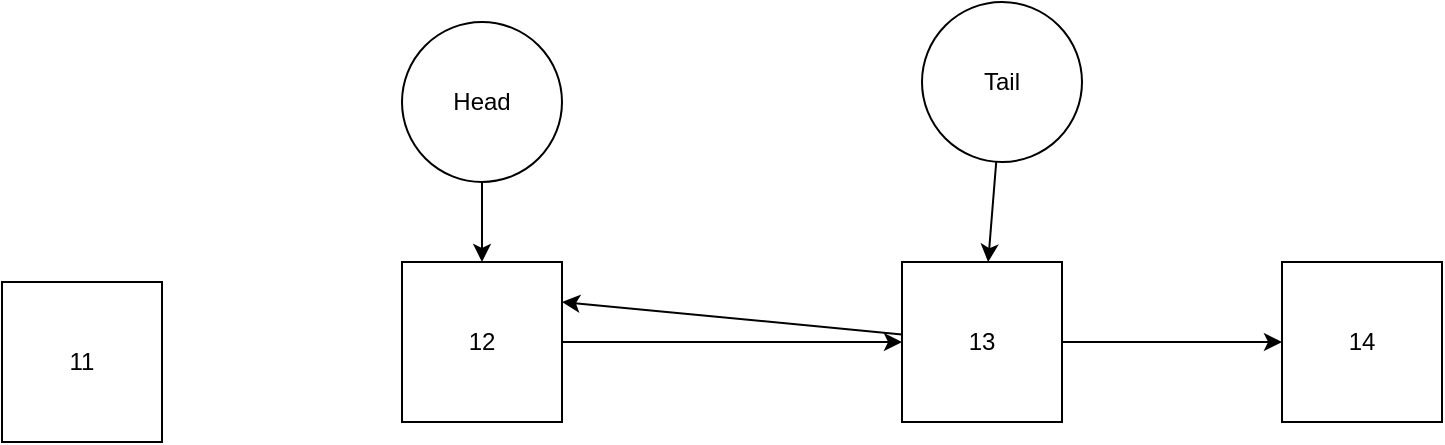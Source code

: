 <mxfile>
    <diagram id="3ij8NrVlVg8vlNXXfXRj" name="Page-1">
        <mxGraphModel dx="791" dy="724" grid="1" gridSize="10" guides="1" tooltips="1" connect="1" arrows="1" fold="1" page="1" pageScale="1" pageWidth="850" pageHeight="1100" math="0" shadow="0">
            <root>
                <mxCell id="0"/>
                <mxCell id="1" parent="0"/>
                <mxCell id="17" style="edgeStyle=none;html=1;" edge="1" parent="1" source="3" target="16">
                    <mxGeometry relative="1" as="geometry"/>
                </mxCell>
                <mxCell id="3" value="12" style="whiteSpace=wrap;html=1;aspect=fixed;" vertex="1" parent="1">
                    <mxGeometry x="280" y="220" width="80" height="80" as="geometry"/>
                </mxCell>
                <mxCell id="35" value="" style="edgeStyle=none;html=1;" edge="1" parent="1" source="11" target="3">
                    <mxGeometry relative="1" as="geometry"/>
                </mxCell>
                <mxCell id="11" value="Head" style="ellipse;whiteSpace=wrap;html=1;aspect=fixed;" vertex="1" parent="1">
                    <mxGeometry x="280" y="100" width="80" height="80" as="geometry"/>
                </mxCell>
                <mxCell id="18" style="edgeStyle=none;html=1;entryX=1;entryY=0.25;entryDx=0;entryDy=0;" edge="1" parent="1" source="16" target="3">
                    <mxGeometry relative="1" as="geometry"/>
                </mxCell>
                <mxCell id="25" style="edgeStyle=none;html=1;" edge="1" parent="1" source="16" target="24">
                    <mxGeometry relative="1" as="geometry"/>
                </mxCell>
                <mxCell id="16" value="13" style="whiteSpace=wrap;html=1;aspect=fixed;" vertex="1" parent="1">
                    <mxGeometry x="530" y="220" width="80" height="80" as="geometry"/>
                </mxCell>
                <mxCell id="29" value="" style="edgeStyle=none;html=1;" edge="1" parent="1" source="21" target="16">
                    <mxGeometry relative="1" as="geometry"/>
                </mxCell>
                <mxCell id="21" value="Tail" style="ellipse;whiteSpace=wrap;html=1;aspect=fixed;" vertex="1" parent="1">
                    <mxGeometry x="540" y="90" width="80" height="80" as="geometry"/>
                </mxCell>
                <mxCell id="24" value="14" style="whiteSpace=wrap;html=1;aspect=fixed;" vertex="1" parent="1">
                    <mxGeometry x="720" y="220" width="80" height="80" as="geometry"/>
                </mxCell>
                <mxCell id="30" value="11" style="whiteSpace=wrap;html=1;aspect=fixed;" vertex="1" parent="1">
                    <mxGeometry x="80" y="230" width="80" height="80" as="geometry"/>
                </mxCell>
            </root>
        </mxGraphModel>
    </diagram>
</mxfile>